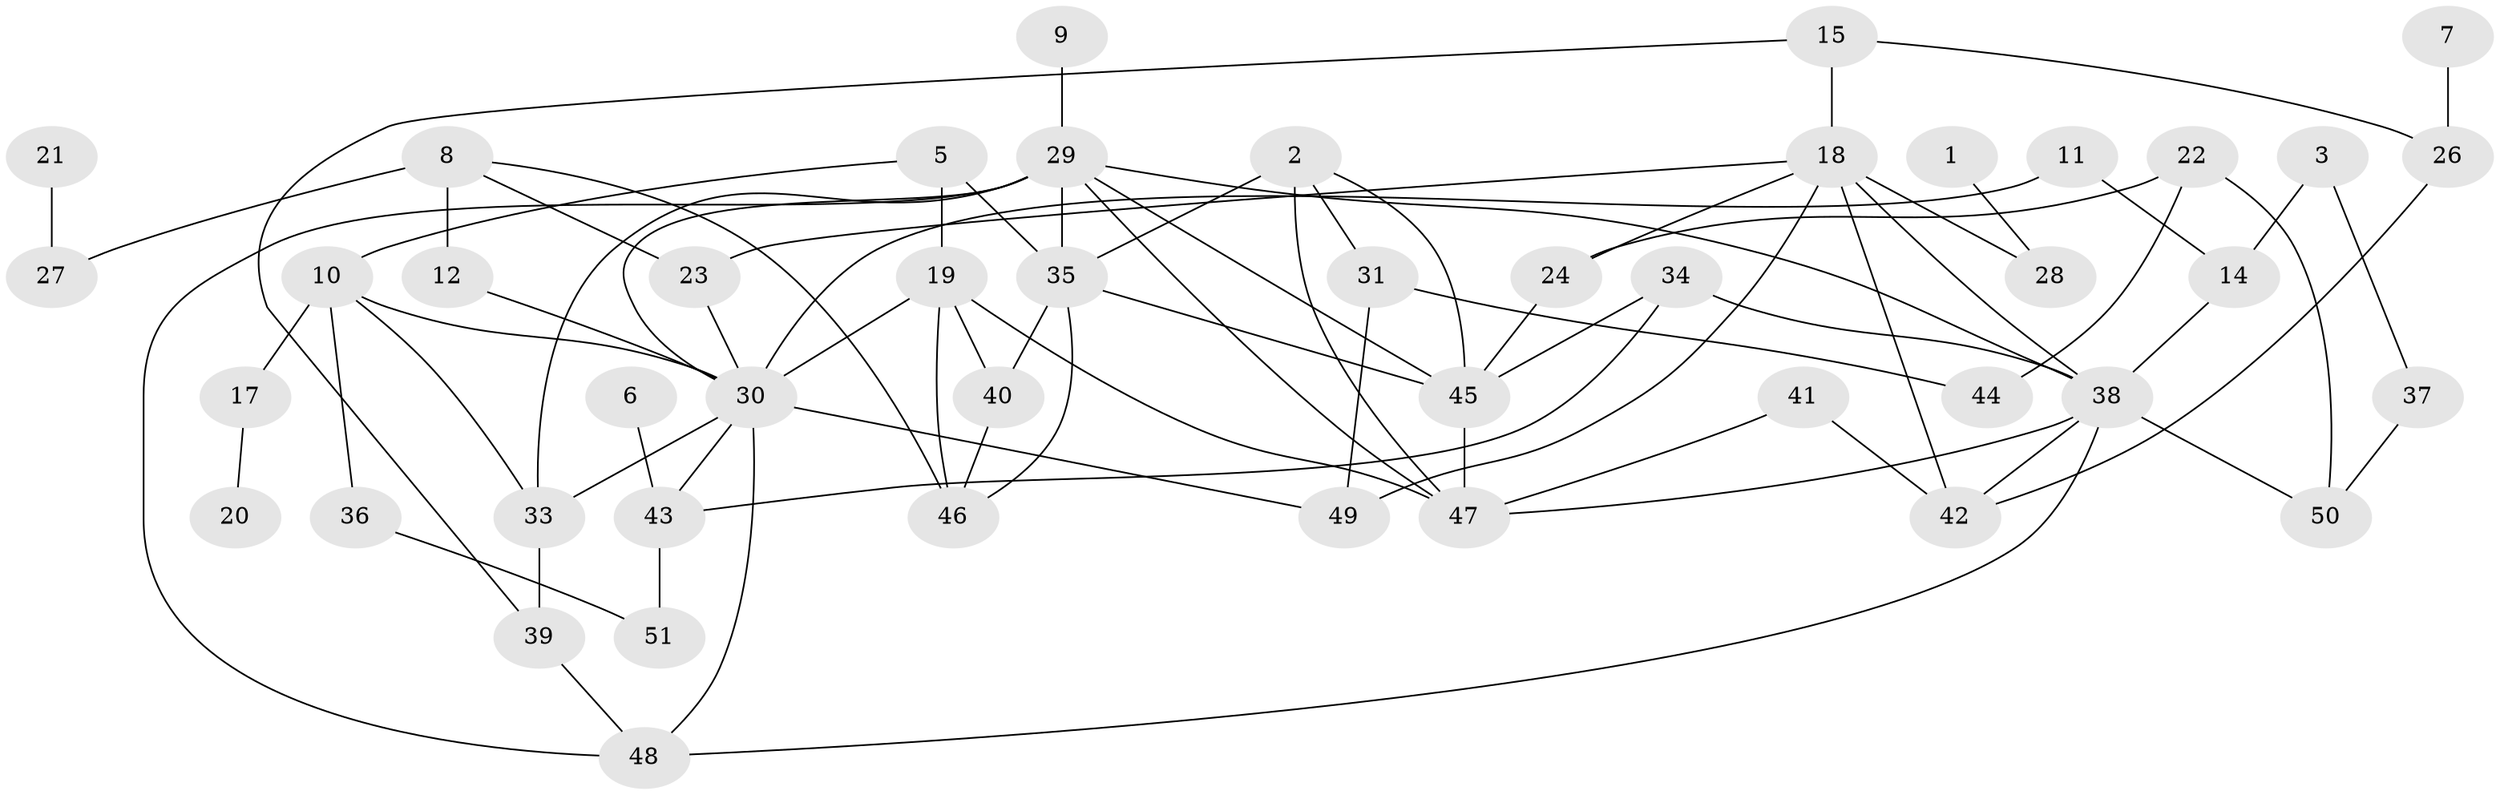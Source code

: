 // original degree distribution, {1: 0.15841584158415842, 6: 0.0594059405940594, 2: 0.2376237623762376, 3: 0.2871287128712871, 5: 0.04950495049504951, 0: 0.04950495049504951, 4: 0.15841584158415842}
// Generated by graph-tools (version 1.1) at 2025/00/03/09/25 03:00:53]
// undirected, 46 vertices, 78 edges
graph export_dot {
graph [start="1"]
  node [color=gray90,style=filled];
  1;
  2;
  3;
  5;
  6;
  7;
  8;
  9;
  10;
  11;
  12;
  14;
  15;
  17;
  18;
  19;
  20;
  21;
  22;
  23;
  24;
  26;
  27;
  28;
  29;
  30;
  31;
  33;
  34;
  35;
  36;
  37;
  38;
  39;
  40;
  41;
  42;
  43;
  44;
  45;
  46;
  47;
  48;
  49;
  50;
  51;
  1 -- 28 [weight=1.0];
  2 -- 31 [weight=1.0];
  2 -- 35 [weight=1.0];
  2 -- 45 [weight=1.0];
  2 -- 47 [weight=1.0];
  3 -- 14 [weight=1.0];
  3 -- 37 [weight=1.0];
  5 -- 10 [weight=1.0];
  5 -- 19 [weight=1.0];
  5 -- 35 [weight=1.0];
  6 -- 43 [weight=1.0];
  7 -- 26 [weight=1.0];
  8 -- 12 [weight=1.0];
  8 -- 23 [weight=1.0];
  8 -- 27 [weight=2.0];
  8 -- 46 [weight=1.0];
  9 -- 29 [weight=1.0];
  10 -- 17 [weight=1.0];
  10 -- 30 [weight=1.0];
  10 -- 33 [weight=1.0];
  10 -- 36 [weight=1.0];
  11 -- 14 [weight=1.0];
  11 -- 30 [weight=2.0];
  12 -- 30 [weight=1.0];
  14 -- 38 [weight=1.0];
  15 -- 18 [weight=1.0];
  15 -- 26 [weight=1.0];
  15 -- 39 [weight=1.0];
  17 -- 20 [weight=1.0];
  18 -- 23 [weight=1.0];
  18 -- 24 [weight=1.0];
  18 -- 28 [weight=1.0];
  18 -- 38 [weight=1.0];
  18 -- 42 [weight=1.0];
  18 -- 49 [weight=1.0];
  19 -- 30 [weight=1.0];
  19 -- 40 [weight=1.0];
  19 -- 46 [weight=1.0];
  19 -- 47 [weight=1.0];
  21 -- 27 [weight=1.0];
  22 -- 24 [weight=1.0];
  22 -- 44 [weight=1.0];
  22 -- 50 [weight=1.0];
  23 -- 30 [weight=1.0];
  24 -- 45 [weight=1.0];
  26 -- 42 [weight=1.0];
  29 -- 30 [weight=2.0];
  29 -- 33 [weight=1.0];
  29 -- 35 [weight=1.0];
  29 -- 38 [weight=2.0];
  29 -- 45 [weight=1.0];
  29 -- 47 [weight=1.0];
  29 -- 48 [weight=1.0];
  30 -- 33 [weight=1.0];
  30 -- 43 [weight=1.0];
  30 -- 48 [weight=1.0];
  30 -- 49 [weight=1.0];
  31 -- 44 [weight=1.0];
  31 -- 49 [weight=1.0];
  33 -- 39 [weight=1.0];
  34 -- 38 [weight=1.0];
  34 -- 43 [weight=1.0];
  34 -- 45 [weight=1.0];
  35 -- 40 [weight=2.0];
  35 -- 45 [weight=1.0];
  35 -- 46 [weight=1.0];
  36 -- 51 [weight=1.0];
  37 -- 50 [weight=2.0];
  38 -- 42 [weight=1.0];
  38 -- 47 [weight=1.0];
  38 -- 48 [weight=1.0];
  38 -- 50 [weight=2.0];
  39 -- 48 [weight=1.0];
  40 -- 46 [weight=1.0];
  41 -- 42 [weight=1.0];
  41 -- 47 [weight=1.0];
  43 -- 51 [weight=1.0];
  45 -- 47 [weight=2.0];
}
